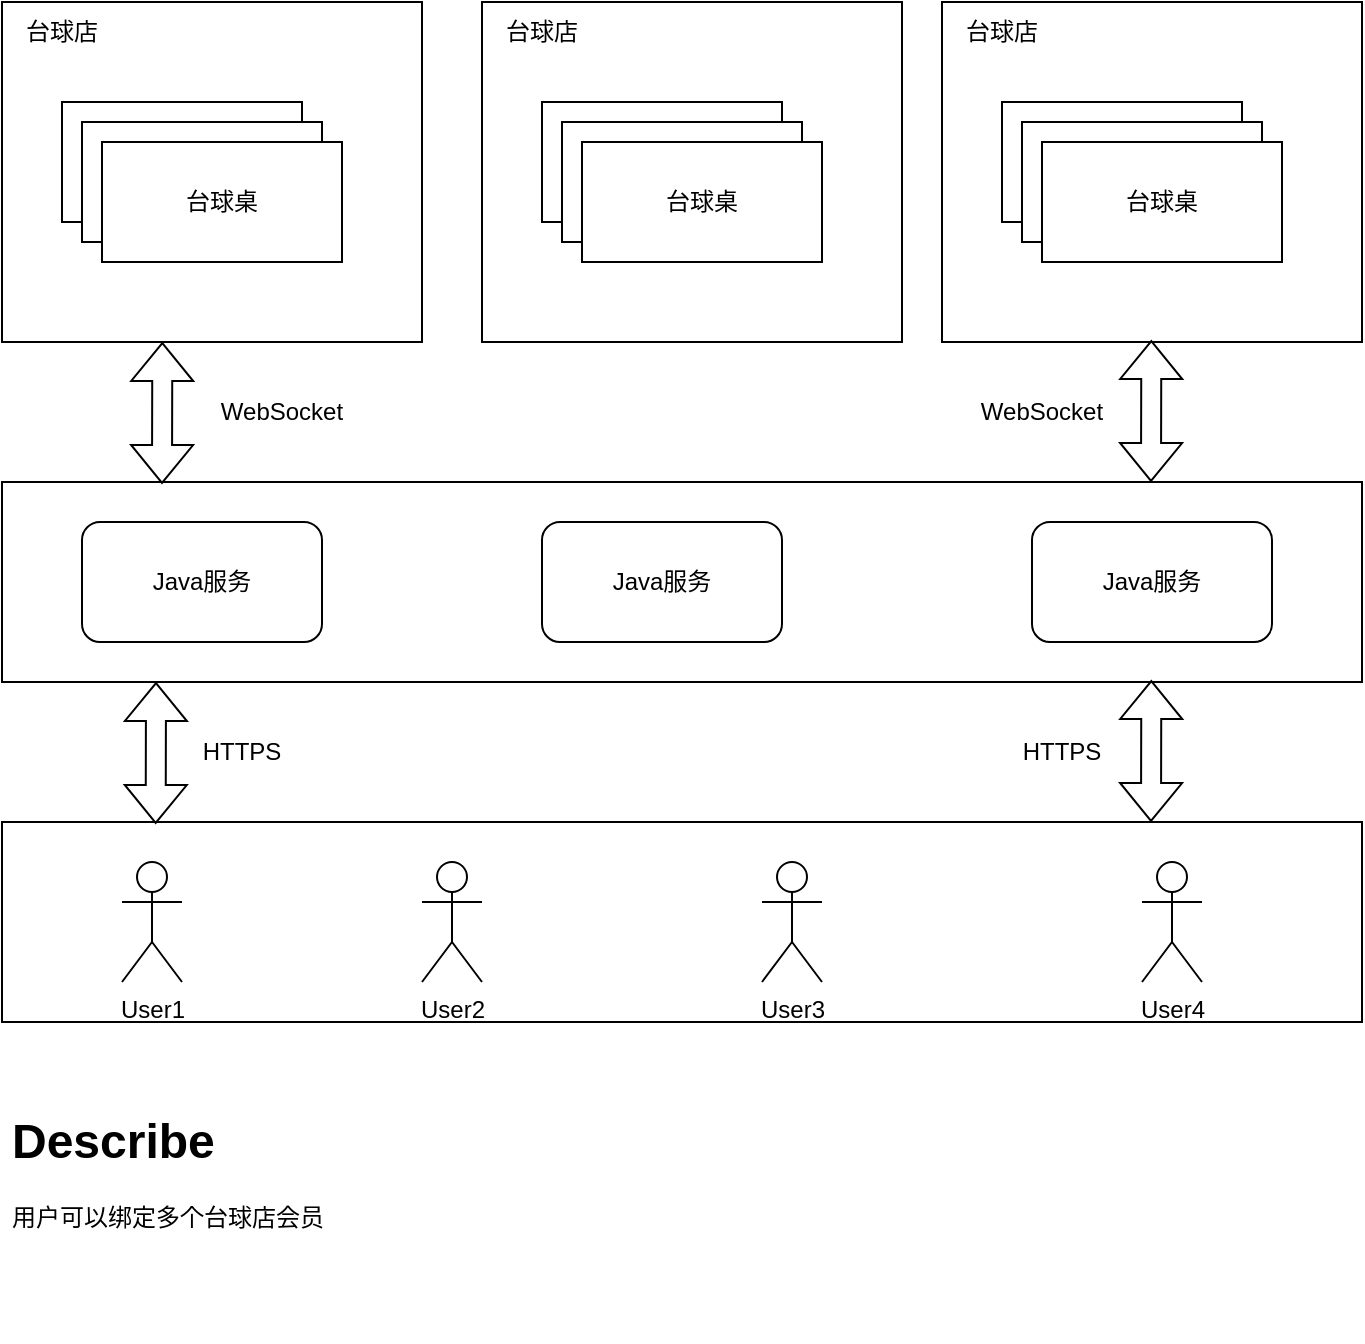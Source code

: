 <mxfile version="15.8.6" type="github">
  <diagram id="0GiVxWazIqdoX9tu2TJU" name="Page-1">
    <mxGraphModel dx="1554" dy="841" grid="1" gridSize="10" guides="1" tooltips="1" connect="1" arrows="1" fold="1" page="1" pageScale="1" pageWidth="827" pageHeight="1169" math="0" shadow="0">
      <root>
        <mxCell id="0" />
        <mxCell id="1" parent="0" />
        <mxCell id="v5tiwM8_qPNcchNK7BCx-10" value="" style="group" vertex="1" connectable="0" parent="1">
          <mxGeometry x="60" y="150" width="210" height="170" as="geometry" />
        </mxCell>
        <mxCell id="v5tiwM8_qPNcchNK7BCx-6" value="" style="rounded=0;whiteSpace=wrap;html=1;" vertex="1" parent="v5tiwM8_qPNcchNK7BCx-10">
          <mxGeometry width="210" height="170" as="geometry" />
        </mxCell>
        <mxCell id="v5tiwM8_qPNcchNK7BCx-7" value="" style="group" vertex="1" connectable="0" parent="v5tiwM8_qPNcchNK7BCx-10">
          <mxGeometry x="30" y="50" width="140" height="80" as="geometry" />
        </mxCell>
        <mxCell id="v5tiwM8_qPNcchNK7BCx-3" value="台球桌" style="rounded=0;whiteSpace=wrap;html=1;" vertex="1" parent="v5tiwM8_qPNcchNK7BCx-7">
          <mxGeometry width="120" height="60" as="geometry" />
        </mxCell>
        <mxCell id="v5tiwM8_qPNcchNK7BCx-4" value="台球桌" style="rounded=0;whiteSpace=wrap;html=1;" vertex="1" parent="v5tiwM8_qPNcchNK7BCx-7">
          <mxGeometry x="10" y="10" width="120" height="60" as="geometry" />
        </mxCell>
        <mxCell id="v5tiwM8_qPNcchNK7BCx-5" value="台球桌" style="rounded=0;whiteSpace=wrap;html=1;" vertex="1" parent="v5tiwM8_qPNcchNK7BCx-7">
          <mxGeometry x="20" y="20" width="120" height="60" as="geometry" />
        </mxCell>
        <mxCell id="v5tiwM8_qPNcchNK7BCx-8" value="台球店" style="text;html=1;strokeColor=none;fillColor=none;align=center;verticalAlign=middle;whiteSpace=wrap;rounded=0;" vertex="1" parent="v5tiwM8_qPNcchNK7BCx-10">
          <mxGeometry width="60" height="30" as="geometry" />
        </mxCell>
        <mxCell id="v5tiwM8_qPNcchNK7BCx-13" value="" style="group" vertex="1" connectable="0" parent="1">
          <mxGeometry x="300" y="150" width="210" height="170" as="geometry" />
        </mxCell>
        <mxCell id="v5tiwM8_qPNcchNK7BCx-14" value="" style="rounded=0;whiteSpace=wrap;html=1;" vertex="1" parent="v5tiwM8_qPNcchNK7BCx-13">
          <mxGeometry width="210" height="170" as="geometry" />
        </mxCell>
        <mxCell id="v5tiwM8_qPNcchNK7BCx-15" value="" style="group" vertex="1" connectable="0" parent="v5tiwM8_qPNcchNK7BCx-13">
          <mxGeometry x="30" y="50" width="140" height="80" as="geometry" />
        </mxCell>
        <mxCell id="v5tiwM8_qPNcchNK7BCx-16" value="台球桌" style="rounded=0;whiteSpace=wrap;html=1;" vertex="1" parent="v5tiwM8_qPNcchNK7BCx-15">
          <mxGeometry width="120" height="60" as="geometry" />
        </mxCell>
        <mxCell id="v5tiwM8_qPNcchNK7BCx-17" value="台球桌" style="rounded=0;whiteSpace=wrap;html=1;" vertex="1" parent="v5tiwM8_qPNcchNK7BCx-15">
          <mxGeometry x="10" y="10" width="120" height="60" as="geometry" />
        </mxCell>
        <mxCell id="v5tiwM8_qPNcchNK7BCx-18" value="台球桌" style="rounded=0;whiteSpace=wrap;html=1;" vertex="1" parent="v5tiwM8_qPNcchNK7BCx-15">
          <mxGeometry x="20" y="20" width="120" height="60" as="geometry" />
        </mxCell>
        <mxCell id="v5tiwM8_qPNcchNK7BCx-19" value="台球店" style="text;html=1;strokeColor=none;fillColor=none;align=center;verticalAlign=middle;whiteSpace=wrap;rounded=0;" vertex="1" parent="v5tiwM8_qPNcchNK7BCx-13">
          <mxGeometry width="60" height="30" as="geometry" />
        </mxCell>
        <mxCell id="v5tiwM8_qPNcchNK7BCx-20" value="" style="group" vertex="1" connectable="0" parent="1">
          <mxGeometry x="530" y="150" width="210" height="170" as="geometry" />
        </mxCell>
        <mxCell id="v5tiwM8_qPNcchNK7BCx-21" value="" style="rounded=0;whiteSpace=wrap;html=1;" vertex="1" parent="v5tiwM8_qPNcchNK7BCx-20">
          <mxGeometry width="210" height="170" as="geometry" />
        </mxCell>
        <mxCell id="v5tiwM8_qPNcchNK7BCx-22" value="" style="group" vertex="1" connectable="0" parent="v5tiwM8_qPNcchNK7BCx-20">
          <mxGeometry x="30" y="50" width="140" height="80" as="geometry" />
        </mxCell>
        <mxCell id="v5tiwM8_qPNcchNK7BCx-23" value="台球桌" style="rounded=0;whiteSpace=wrap;html=1;" vertex="1" parent="v5tiwM8_qPNcchNK7BCx-22">
          <mxGeometry width="120" height="60" as="geometry" />
        </mxCell>
        <mxCell id="v5tiwM8_qPNcchNK7BCx-24" value="台球桌" style="rounded=0;whiteSpace=wrap;html=1;" vertex="1" parent="v5tiwM8_qPNcchNK7BCx-22">
          <mxGeometry x="10" y="10" width="120" height="60" as="geometry" />
        </mxCell>
        <mxCell id="v5tiwM8_qPNcchNK7BCx-25" value="台球桌" style="rounded=0;whiteSpace=wrap;html=1;" vertex="1" parent="v5tiwM8_qPNcchNK7BCx-22">
          <mxGeometry x="20" y="20" width="120" height="60" as="geometry" />
        </mxCell>
        <mxCell id="v5tiwM8_qPNcchNK7BCx-26" value="台球店" style="text;html=1;strokeColor=none;fillColor=none;align=center;verticalAlign=middle;whiteSpace=wrap;rounded=0;" vertex="1" parent="v5tiwM8_qPNcchNK7BCx-20">
          <mxGeometry width="60" height="30" as="geometry" />
        </mxCell>
        <mxCell id="v5tiwM8_qPNcchNK7BCx-27" value="" style="rounded=0;whiteSpace=wrap;html=1;" vertex="1" parent="1">
          <mxGeometry x="60" y="390" width="680" height="100" as="geometry" />
        </mxCell>
        <mxCell id="v5tiwM8_qPNcchNK7BCx-28" value="" style="rounded=0;whiteSpace=wrap;html=1;" vertex="1" parent="1">
          <mxGeometry x="60" y="560" width="680" height="100" as="geometry" />
        </mxCell>
        <mxCell id="v5tiwM8_qPNcchNK7BCx-29" value="" style="shape=flexArrow;endArrow=classic;startArrow=classic;html=1;rounded=0;exitX=0.113;exitY=0.01;exitDx=0;exitDy=0;exitPerimeter=0;" edge="1" parent="1" source="v5tiwM8_qPNcchNK7BCx-28">
          <mxGeometry width="100" height="100" relative="1" as="geometry">
            <mxPoint x="40" y="610" as="sourcePoint" />
            <mxPoint x="137" y="490" as="targetPoint" />
          </mxGeometry>
        </mxCell>
        <mxCell id="v5tiwM8_qPNcchNK7BCx-30" value="" style="shape=flexArrow;endArrow=classic;startArrow=classic;html=1;rounded=0;exitX=0.113;exitY=0.01;exitDx=0;exitDy=0;exitPerimeter=0;" edge="1" parent="1">
          <mxGeometry width="100" height="100" relative="1" as="geometry">
            <mxPoint x="634.5" y="560" as="sourcePoint" />
            <mxPoint x="634.66" y="489" as="targetPoint" />
          </mxGeometry>
        </mxCell>
        <mxCell id="v5tiwM8_qPNcchNK7BCx-32" value="" style="shape=flexArrow;endArrow=classic;startArrow=classic;html=1;rounded=0;exitX=0.113;exitY=0.01;exitDx=0;exitDy=0;exitPerimeter=0;" edge="1" parent="1">
          <mxGeometry width="100" height="100" relative="1" as="geometry">
            <mxPoint x="634.5" y="390" as="sourcePoint" />
            <mxPoint x="634.66" y="319" as="targetPoint" />
          </mxGeometry>
        </mxCell>
        <mxCell id="v5tiwM8_qPNcchNK7BCx-33" value="" style="shape=flexArrow;endArrow=classic;startArrow=classic;html=1;rounded=0;exitX=0.113;exitY=0.01;exitDx=0;exitDy=0;exitPerimeter=0;" edge="1" parent="1">
          <mxGeometry width="100" height="100" relative="1" as="geometry">
            <mxPoint x="140" y="391" as="sourcePoint" />
            <mxPoint x="140.16" y="320" as="targetPoint" />
          </mxGeometry>
        </mxCell>
        <mxCell id="v5tiwM8_qPNcchNK7BCx-34" value="Java服务" style="rounded=1;whiteSpace=wrap;html=1;" vertex="1" parent="1">
          <mxGeometry x="100" y="410" width="120" height="60" as="geometry" />
        </mxCell>
        <mxCell id="v5tiwM8_qPNcchNK7BCx-35" value="Java服务" style="rounded=1;whiteSpace=wrap;html=1;" vertex="1" parent="1">
          <mxGeometry x="330" y="410" width="120" height="60" as="geometry" />
        </mxCell>
        <mxCell id="v5tiwM8_qPNcchNK7BCx-36" value="Java服务" style="rounded=1;whiteSpace=wrap;html=1;" vertex="1" parent="1">
          <mxGeometry x="575" y="410" width="120" height="60" as="geometry" />
        </mxCell>
        <mxCell id="v5tiwM8_qPNcchNK7BCx-37" value="WebSocket" style="text;html=1;strokeColor=none;fillColor=none;align=center;verticalAlign=middle;whiteSpace=wrap;rounded=0;" vertex="1" parent="1">
          <mxGeometry x="170" y="340" width="60" height="30" as="geometry" />
        </mxCell>
        <mxCell id="v5tiwM8_qPNcchNK7BCx-38" value="WebSocket" style="text;html=1;strokeColor=none;fillColor=none;align=center;verticalAlign=middle;whiteSpace=wrap;rounded=0;" vertex="1" parent="1">
          <mxGeometry x="550" y="340" width="60" height="30" as="geometry" />
        </mxCell>
        <mxCell id="v5tiwM8_qPNcchNK7BCx-39" value="HTTPS" style="text;html=1;strokeColor=none;fillColor=none;align=center;verticalAlign=middle;whiteSpace=wrap;rounded=0;" vertex="1" parent="1">
          <mxGeometry x="150" y="510" width="60" height="30" as="geometry" />
        </mxCell>
        <mxCell id="v5tiwM8_qPNcchNK7BCx-40" value="HTTPS" style="text;html=1;strokeColor=none;fillColor=none;align=center;verticalAlign=middle;whiteSpace=wrap;rounded=0;" vertex="1" parent="1">
          <mxGeometry x="560" y="510" width="60" height="30" as="geometry" />
        </mxCell>
        <mxCell id="v5tiwM8_qPNcchNK7BCx-41" value="User1" style="shape=umlActor;verticalLabelPosition=bottom;verticalAlign=top;html=1;outlineConnect=0;" vertex="1" parent="1">
          <mxGeometry x="120" y="580" width="30" height="60" as="geometry" />
        </mxCell>
        <mxCell id="v5tiwM8_qPNcchNK7BCx-42" value="User2" style="shape=umlActor;verticalLabelPosition=bottom;verticalAlign=top;html=1;outlineConnect=0;" vertex="1" parent="1">
          <mxGeometry x="270" y="580" width="30" height="60" as="geometry" />
        </mxCell>
        <mxCell id="v5tiwM8_qPNcchNK7BCx-43" value="User3" style="shape=umlActor;verticalLabelPosition=bottom;verticalAlign=top;html=1;outlineConnect=0;" vertex="1" parent="1">
          <mxGeometry x="440" y="580" width="30" height="60" as="geometry" />
        </mxCell>
        <mxCell id="v5tiwM8_qPNcchNK7BCx-44" value="User4" style="shape=umlActor;verticalLabelPosition=bottom;verticalAlign=top;html=1;outlineConnect=0;" vertex="1" parent="1">
          <mxGeometry x="630" y="580" width="30" height="60" as="geometry" />
        </mxCell>
        <mxCell id="v5tiwM8_qPNcchNK7BCx-47" value="&lt;h1&gt;Describe&lt;/h1&gt;&lt;p&gt;用户可以绑定多个台球店会员&lt;/p&gt;" style="text;html=1;strokeColor=none;fillColor=none;spacing=5;spacingTop=-20;whiteSpace=wrap;overflow=hidden;rounded=0;" vertex="1" parent="1">
          <mxGeometry x="60" y="700" width="190" height="120" as="geometry" />
        </mxCell>
      </root>
    </mxGraphModel>
  </diagram>
</mxfile>
